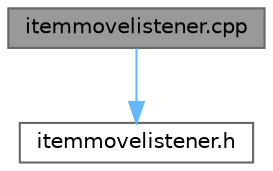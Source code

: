 digraph "itemmovelistener.cpp"
{
 // LATEX_PDF_SIZE
  bgcolor="transparent";
  edge [fontname=Helvetica,fontsize=10,labelfontname=Helvetica,labelfontsize=10];
  node [fontname=Helvetica,fontsize=10,shape=box,height=0.2,width=0.4];
  Node1 [label="itemmovelistener.cpp",height=0.2,width=0.4,color="gray40", fillcolor="grey60", style="filled", fontcolor="black",tooltip=" "];
  Node1 -> Node2 [color="steelblue1",style="solid"];
  Node2 [label="itemmovelistener.h",height=0.2,width=0.4,color="grey40", fillcolor="white", style="filled",URL="$items_2itemmovelistener_8h.html",tooltip=" "];
}
